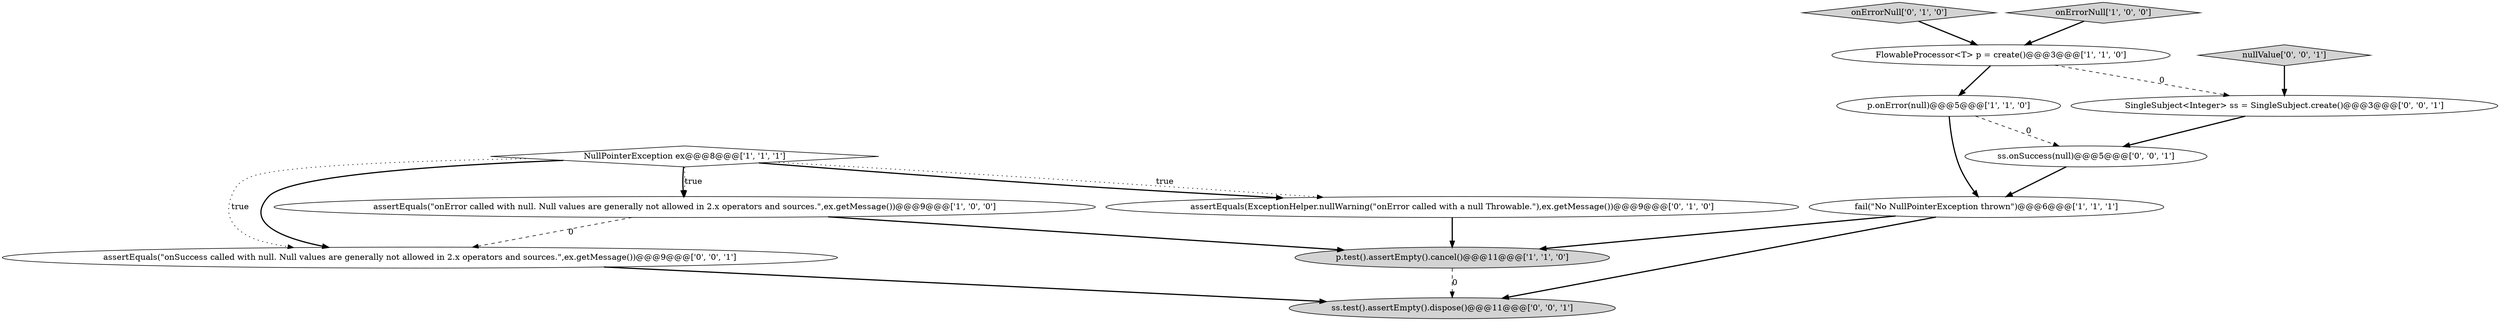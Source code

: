 digraph {
11 [style = filled, label = "ss.onSuccess(null)@@@5@@@['0', '0', '1']", fillcolor = white, shape = ellipse image = "AAA0AAABBB3BBB"];
9 [style = filled, label = "ss.test().assertEmpty().dispose()@@@11@@@['0', '0', '1']", fillcolor = lightgray, shape = ellipse image = "AAA0AAABBB3BBB"];
4 [style = filled, label = "assertEquals(\"onError called with null. Null values are generally not allowed in 2.x operators and sources.\",ex.getMessage())@@@9@@@['1', '0', '0']", fillcolor = white, shape = ellipse image = "AAA0AAABBB1BBB"];
13 [style = filled, label = "nullValue['0', '0', '1']", fillcolor = lightgray, shape = diamond image = "AAA0AAABBB3BBB"];
1 [style = filled, label = "p.onError(null)@@@5@@@['1', '1', '0']", fillcolor = white, shape = ellipse image = "AAA0AAABBB1BBB"];
0 [style = filled, label = "NullPointerException ex@@@8@@@['1', '1', '1']", fillcolor = white, shape = diamond image = "AAA0AAABBB1BBB"];
7 [style = filled, label = "assertEquals(ExceptionHelper.nullWarning(\"onError called with a null Throwable.\"),ex.getMessage())@@@9@@@['0', '1', '0']", fillcolor = white, shape = ellipse image = "AAA0AAABBB2BBB"];
5 [style = filled, label = "FlowableProcessor<T> p = create()@@@3@@@['1', '1', '0']", fillcolor = white, shape = ellipse image = "AAA0AAABBB1BBB"];
10 [style = filled, label = "assertEquals(\"onSuccess called with null. Null values are generally not allowed in 2.x operators and sources.\",ex.getMessage())@@@9@@@['0', '0', '1']", fillcolor = white, shape = ellipse image = "AAA0AAABBB3BBB"];
2 [style = filled, label = "fail(\"No NullPointerException thrown\")@@@6@@@['1', '1', '1']", fillcolor = white, shape = ellipse image = "AAA0AAABBB1BBB"];
12 [style = filled, label = "SingleSubject<Integer> ss = SingleSubject.create()@@@3@@@['0', '0', '1']", fillcolor = white, shape = ellipse image = "AAA0AAABBB3BBB"];
3 [style = filled, label = "p.test().assertEmpty().cancel()@@@11@@@['1', '1', '0']", fillcolor = lightgray, shape = ellipse image = "AAA0AAABBB1BBB"];
8 [style = filled, label = "onErrorNull['0', '1', '0']", fillcolor = lightgray, shape = diamond image = "AAA0AAABBB2BBB"];
6 [style = filled, label = "onErrorNull['1', '0', '0']", fillcolor = lightgray, shape = diamond image = "AAA0AAABBB1BBB"];
0->10 [style = dotted, label="true"];
0->4 [style = bold, label=""];
1->11 [style = dashed, label="0"];
8->5 [style = bold, label=""];
0->7 [style = bold, label=""];
10->9 [style = bold, label=""];
0->7 [style = dotted, label="true"];
5->1 [style = bold, label=""];
4->10 [style = dashed, label="0"];
11->2 [style = bold, label=""];
2->3 [style = bold, label=""];
7->3 [style = bold, label=""];
0->10 [style = bold, label=""];
2->9 [style = bold, label=""];
13->12 [style = bold, label=""];
5->12 [style = dashed, label="0"];
6->5 [style = bold, label=""];
12->11 [style = bold, label=""];
0->4 [style = dotted, label="true"];
4->3 [style = bold, label=""];
1->2 [style = bold, label=""];
3->9 [style = dashed, label="0"];
}
